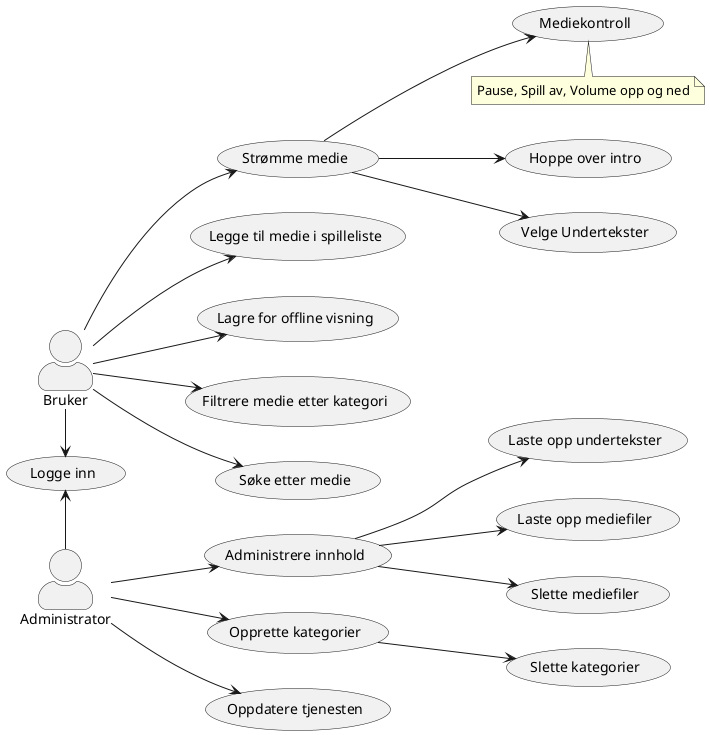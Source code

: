 @startuml Strømmetjeneste
left to right direction
skinparam actorStyle awesome

:Bruker: as bruker
usecase "Filtrere medie etter kategori" as filter
usecase "Søke etter medie" as AC2
usecase "Strømme medie" as medie
usecase "Legge til medie i spilleliste" as AC3
usecase "Logge inn" as login
usecase "Mediekontroll" as AC4
usecase "Hoppe over intro" as intro
usecase "Velge Undertekster" as subtitle
usecase "Lagre for offline visning" as offline
bruker --> medie
bruker --> AC2
bruker --> AC3
bruker -> login
bruker --> offline
bruker --> filter
medie -down-> AC4
medie -down-> intro
medie -down-> subtitle
note bottom of AC4 : Pause, Spill av, Volume opp og ned

:Administrator: as admin
usecase "Administrere innhold" as innhold
usecase "Laste opp mediefiler" as upload
usecase "Slette mediefiler" as delete
usecase "Laste opp undertekster" as uptext
innhold -down-> upload
innhold -down-> delete
innhold -down-> uptext

usecase "Opprette kategorier" as category
usecase "Slette kategorier" as delcat
category --> delcat
admin -left-> login

usecase "Oppdatere tjenesten" as update
admin --> innhold
admin --> category
admin --> update
@enduml